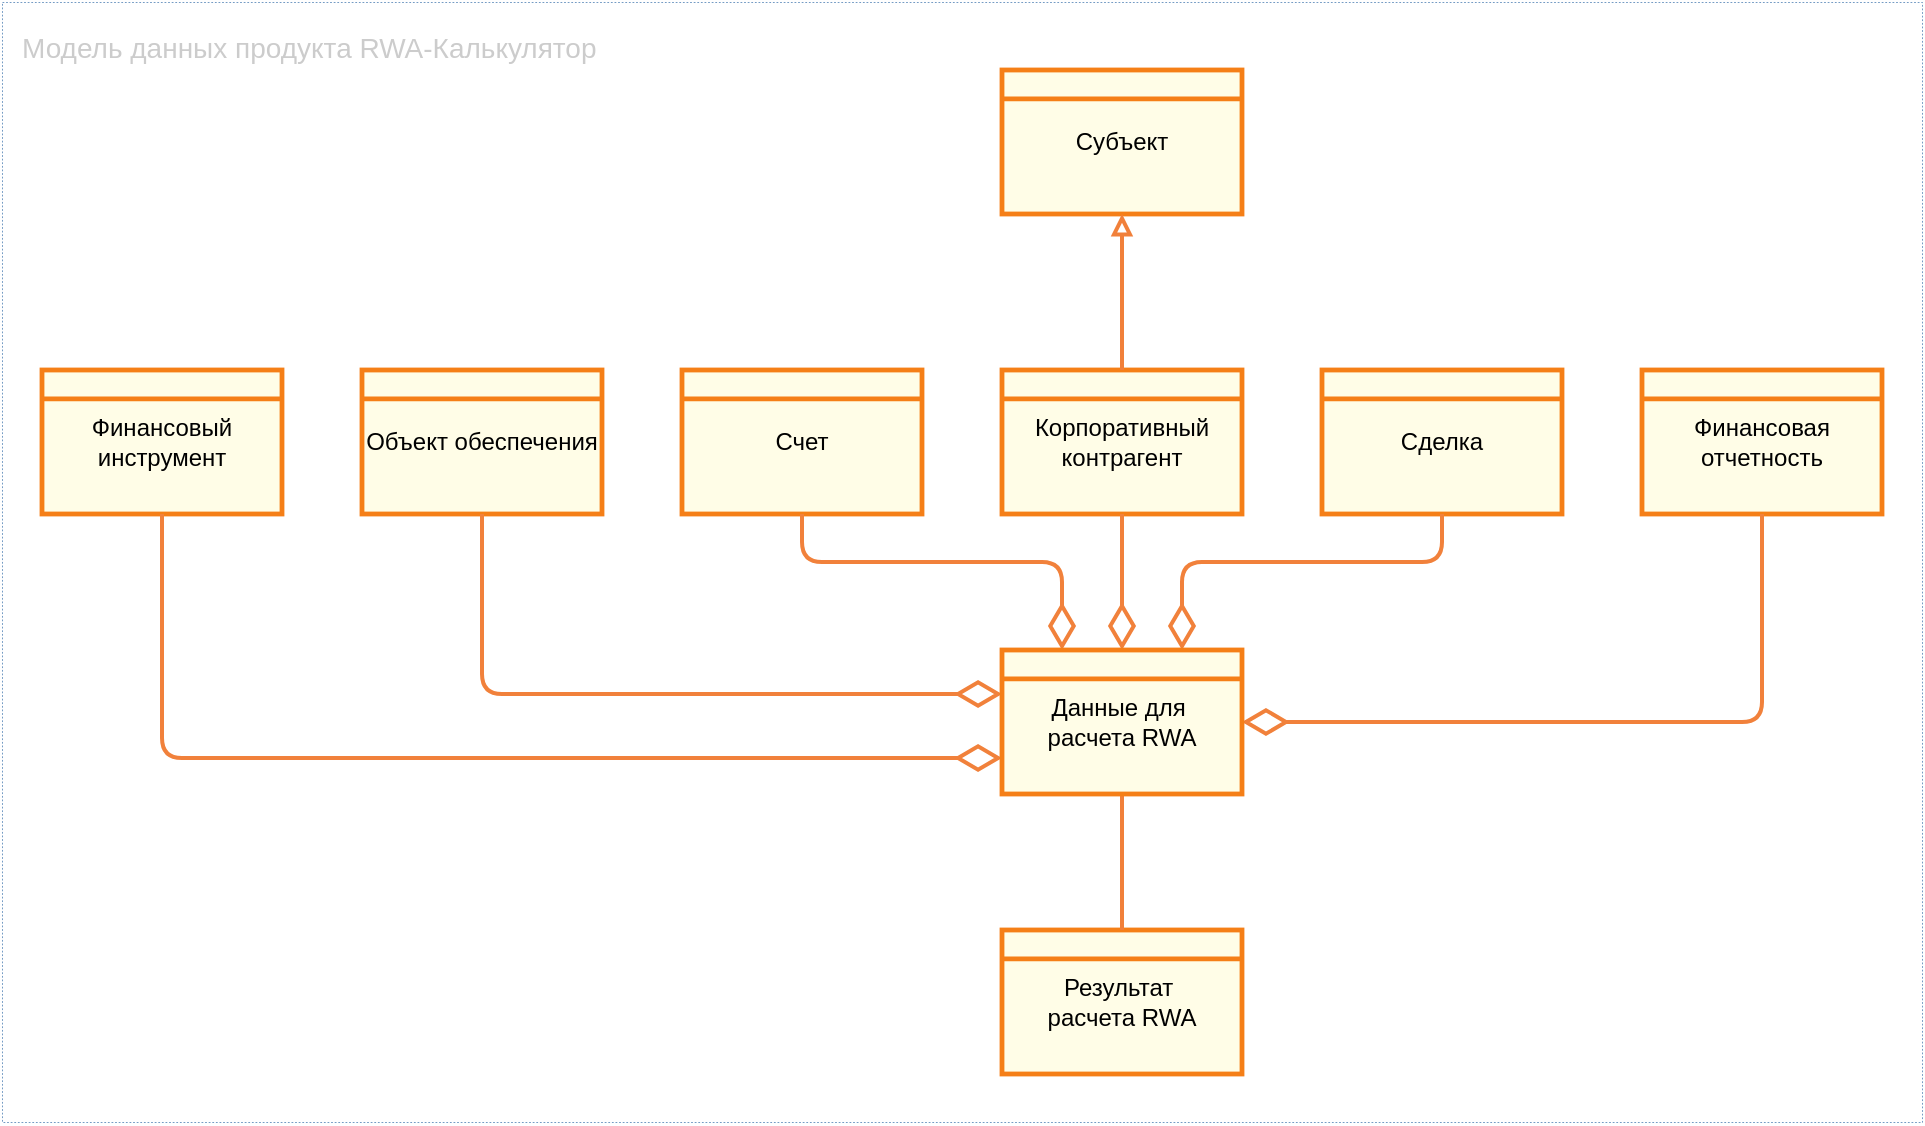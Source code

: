 <mxfile version="24.7.10">
  <diagram id="bzK7MumwzNh3SF-o2f7X" name="Страница — 1">
    <mxGraphModel dx="1462" dy="907" grid="1" gridSize="10" guides="1" tooltips="1" connect="1" arrows="1" fold="1" page="1" pageScale="1" pageWidth="827" pageHeight="1169" math="0" shadow="0">
      <root>
        <mxCell id="0" />
        <mxCell id="1" parent="0" />
        <mxCell id="wmAbtVpRN4bira7qT2nU-1" value="Модель данных продукта RWA-Калькулятор" style="rounded=0;whiteSpace=wrap;html=1;strokeWidth=0.3;strokeColor=#16589c;align=left;verticalAlign=top;spacingLeft=10;spacing=0;spacingTop=10;fontSize=14;fontColor=#CCCCCC;dashed=1;" vertex="1" parent="1">
          <mxGeometry width="960" height="560" as="geometry" />
        </mxCell>
        <mxCell id="TX88EJiZiFCL3D6xVfB5-1" value="Субъект" style="shape=stencil(tZXdboQgEIWfhtsGIdbetu5y22dAd7ZLV8GA+/f2RdBmq2JjIomJ4Rz5ZjI4A6K5OfEGEMGS14DoDhHycTFCgjGfxTeUrRWse/JWgrFf30ZrbpruWydeuRa8qMA7ptXqDDdxaHsG6XS6R/jdut1D81JJabcLJc0f58m3GC6kzQbfPQa/kNRHePwKfTINaFFDC7o3vIoIWwGPyc4iwsfkNBY5GjjbjJxEK8aYHA28XTFm+uUtYr9syZ70yzo4za0SGjE0L3h5/tLqIg+zKWk3A+d/1mE5nob9pHtdSigQluZHpWEhn6OoqlJVStulf7tYiFDG2G6fLRfYT+PA/jRjyT/7u+iesfBRw7tZPzEGu1ZXCFWUkqX4A6Gy99NTz+A1DFf8QIZDfUJnNjkap/ob1Ak/);whiteSpace=wrap;html=1;" parent="1" vertex="1">
          <mxGeometry x="500" y="10" width="120" height="120" as="geometry" />
        </mxCell>
        <mxCell id="TX88EJiZiFCL3D6xVfB5-2" value="Корпоративный контрагент" style="shape=stencil(tZXdboQgEIWfhtsGIdbetu5y22dAd7ZLV8GA+/f2RdBmq2JjIomJ4Rz5ZjI4A6K5OfEGEMGS14DoDhHycTFCgjGfxTeUrRWse/JWgrFf30ZrbpruWydeuRa8qMA7ptXqDDdxaHsG6XS6R/jdut1D81JJabcLJc0f58m3GC6kzQbfPQa/kNRHePwKfTINaFFDC7o3vIoIWwGPyc4iwsfkNBY5GjjbjJxEK8aYHA28XTFm+uUtYr9syZ70yzo4za0SGjE0L3h5/tLqIg+zKWk3A+d/1mE5nob9pHtdSigQluZHpWEhn6OoqlJVStulf7tYiFDG2G6fLRfYT+PA/jRjyT/7u+iesfBRw7tZPzEGu1ZXCFWUkqX4A6Gy99NTz+A1DFf8QIZDfUJnNjkap/ob1Ak/);whiteSpace=wrap;html=1;" parent="1" vertex="1">
          <mxGeometry x="500" y="160" width="120" height="120" as="geometry" />
        </mxCell>
        <mxCell id="TX88EJiZiFCL3D6xVfB5-3" style="edgeStyle=orthogonalEdgeStyle;rounded=1;orthogonalLoop=1;jettySize=auto;html=1;strokeColor=#f1803a;strokeWidth=2;endArrow=block;endFill=0;jumpSize=6;exitX=0.5;exitY=0.2;exitDx=0;exitDy=0;exitPerimeter=0;entryX=0.5;entryY=0.8;entryDx=0;entryDy=0;entryPerimeter=0;" parent="1" source="TX88EJiZiFCL3D6xVfB5-2" target="TX88EJiZiFCL3D6xVfB5-1" edge="1">
          <mxGeometry relative="1" as="geometry">
            <mxPoint x="320" y="300" as="sourcePoint" />
            <mxPoint x="320" y="260" as="targetPoint" />
          </mxGeometry>
        </mxCell>
        <mxCell id="TX88EJiZiFCL3D6xVfB5-4" value="Счет" style="shape=stencil(tZXdboQgEIWfhtsGIdbetu5y22dAd7ZLV8GA+/f2RdBmq2JjIomJ4Rz5ZjI4A6K5OfEGEMGS14DoDhHycTFCgjGfxTeUrRWse/JWgrFf30ZrbpruWydeuRa8qMA7ptXqDDdxaHsG6XS6R/jdut1D81JJabcLJc0f58m3GC6kzQbfPQa/kNRHePwKfTINaFFDC7o3vIoIWwGPyc4iwsfkNBY5GjjbjJxEK8aYHA28XTFm+uUtYr9syZ70yzo4za0SGjE0L3h5/tLqIg+zKWk3A+d/1mE5nob9pHtdSigQluZHpWEhn6OoqlJVStulf7tYiFDG2G6fLRfYT+PA/jRjyT/7u+iesfBRw7tZPzEGu1ZXCFWUkqX4A6Gy99NTz+A1DFf8QIZDfUJnNjkap/ob1Ak/);whiteSpace=wrap;html=1;" parent="1" vertex="1">
          <mxGeometry x="340" y="160" width="120" height="120" as="geometry" />
        </mxCell>
        <mxCell id="TX88EJiZiFCL3D6xVfB5-5" value="Объект обеспечения" style="shape=stencil(tZXdboQgEIWfhtsGIdbetu5y22dAd7ZLV8GA+/f2RdBmq2JjIomJ4Rz5ZjI4A6K5OfEGEMGS14DoDhHycTFCgjGfxTeUrRWse/JWgrFf30ZrbpruWydeuRa8qMA7ptXqDDdxaHsG6XS6R/jdut1D81JJabcLJc0f58m3GC6kzQbfPQa/kNRHePwKfTINaFFDC7o3vIoIWwGPyc4iwsfkNBY5GjjbjJxEK8aYHA28XTFm+uUtYr9syZ70yzo4za0SGjE0L3h5/tLqIg+zKWk3A+d/1mE5nob9pHtdSigQluZHpWEhn6OoqlJVStulf7tYiFDG2G6fLRfYT+PA/jRjyT/7u+iesfBRw7tZPzEGu1ZXCFWUkqX4A6Gy99NTz+A1DFf8QIZDfUJnNjkap/ob1Ak/);whiteSpace=wrap;html=1;" parent="1" vertex="1">
          <mxGeometry x="180" y="160" width="120" height="120" as="geometry" />
        </mxCell>
        <mxCell id="TX88EJiZiFCL3D6xVfB5-6" value="Финансовый инструмент" style="shape=stencil(tZXdboQgEIWfhtsGIdbetu5y22dAd7ZLV8GA+/f2RdBmq2JjIomJ4Rz5ZjI4A6K5OfEGEMGS14DoDhHycTFCgjGfxTeUrRWse/JWgrFf30ZrbpruWydeuRa8qMA7ptXqDDdxaHsG6XS6R/jdut1D81JJabcLJc0f58m3GC6kzQbfPQa/kNRHePwKfTINaFFDC7o3vIoIWwGPyc4iwsfkNBY5GjjbjJxEK8aYHA28XTFm+uUtYr9syZ70yzo4za0SGjE0L3h5/tLqIg+zKWk3A+d/1mE5nob9pHtdSigQluZHpWEhn6OoqlJVStulf7tYiFDG2G6fLRfYT+PA/jRjyT/7u+iesfBRw7tZPzEGu1ZXCFWUkqX4A6Gy99NTz+A1DFf8QIZDfUJnNjkap/ob1Ak/);whiteSpace=wrap;html=1;" parent="1" vertex="1">
          <mxGeometry x="20" y="160" width="120" height="120" as="geometry" />
        </mxCell>
        <mxCell id="TX88EJiZiFCL3D6xVfB5-7" value="Сделка" style="shape=stencil(tZXdboQgEIWfhtsGIdbetu5y22dAd7ZLV8GA+/f2RdBmq2JjIomJ4Rz5ZjI4A6K5OfEGEMGS14DoDhHycTFCgjGfxTeUrRWse/JWgrFf30ZrbpruWydeuRa8qMA7ptXqDDdxaHsG6XS6R/jdut1D81JJabcLJc0f58m3GC6kzQbfPQa/kNRHePwKfTINaFFDC7o3vIoIWwGPyc4iwsfkNBY5GjjbjJxEK8aYHA28XTFm+uUtYr9syZ70yzo4za0SGjE0L3h5/tLqIg+zKWk3A+d/1mE5nob9pHtdSigQluZHpWEhn6OoqlJVStulf7tYiFDG2G6fLRfYT+PA/jRjyT/7u+iesfBRw7tZPzEGu1ZXCFWUkqX4A6Gy99NTz+A1DFf8QIZDfUJnNjkap/ob1Ak/);whiteSpace=wrap;html=1;" parent="1" vertex="1">
          <mxGeometry x="660" y="160" width="120" height="120" as="geometry" />
        </mxCell>
        <mxCell id="TX88EJiZiFCL3D6xVfB5-8" value="Финансовая отчетность" style="shape=stencil(tZXdboQgEIWfhtsGIdbetu5y22dAd7ZLV8GA+/f2RdBmq2JjIomJ4Rz5ZjI4A6K5OfEGEMGS14DoDhHycTFCgjGfxTeUrRWse/JWgrFf30ZrbpruWydeuRa8qMA7ptXqDDdxaHsG6XS6R/jdut1D81JJabcLJc0f58m3GC6kzQbfPQa/kNRHePwKfTINaFFDC7o3vIoIWwGPyc4iwsfkNBY5GjjbjJxEK8aYHA28XTFm+uUtYr9syZ70yzo4za0SGjE0L3h5/tLqIg+zKWk3A+d/1mE5nob9pHtdSigQluZHpWEhn6OoqlJVStulf7tYiFDG2G6fLRfYT+PA/jRjyT/7u+iesfBRw7tZPzEGu1ZXCFWUkqX4A6Gy99NTz+A1DFf8QIZDfUJnNjkap/ob1Ak/);whiteSpace=wrap;html=1;" parent="1" vertex="1">
          <mxGeometry x="820" y="160" width="120" height="120" as="geometry" />
        </mxCell>
        <mxCell id="TX88EJiZiFCL3D6xVfB5-10" style="edgeStyle=orthogonalEdgeStyle;rounded=1;orthogonalLoop=1;jettySize=auto;html=1;exitX=0.5;exitY=0.8;exitDx=0;exitDy=0;exitPerimeter=0;entryX=0.5;entryY=0.2;entryDx=0;entryDy=0;entryPerimeter=0;endArrow=diamondThin;endFill=0;startSize=6;strokeColor=#f1813b;strokeWidth=2;endSize=18;" parent="1" source="TX88EJiZiFCL3D6xVfB5-2" edge="1">
          <mxGeometry relative="1" as="geometry">
            <mxPoint x="380" y="398" as="sourcePoint" />
            <mxPoint x="560" y="324" as="targetPoint" />
          </mxGeometry>
        </mxCell>
        <mxCell id="TX88EJiZiFCL3D6xVfB5-11" style="edgeStyle=orthogonalEdgeStyle;rounded=1;orthogonalLoop=1;jettySize=auto;html=1;exitX=0.5;exitY=0.8;exitDx=0;exitDy=0;exitPerimeter=0;entryX=0.75;entryY=0.2;entryDx=0;entryDy=0;entryPerimeter=0;endArrow=diamondThin;endFill=0;startSize=6;strokeColor=#f1813b;strokeWidth=2;endSize=18;" parent="1" source="TX88EJiZiFCL3D6xVfB5-7" edge="1">
          <mxGeometry relative="1" as="geometry">
            <mxPoint x="380" y="418" as="sourcePoint" />
            <mxPoint x="590" y="324" as="targetPoint" />
            <Array as="points">
              <mxPoint x="720" y="280" />
              <mxPoint x="590" y="280" />
            </Array>
          </mxGeometry>
        </mxCell>
        <mxCell id="TX88EJiZiFCL3D6xVfB5-12" style="edgeStyle=orthogonalEdgeStyle;rounded=1;orthogonalLoop=1;jettySize=auto;html=1;exitX=0.5;exitY=0.8;exitDx=0;exitDy=0;exitPerimeter=0;entryX=0.25;entryY=0.2;entryDx=0;entryDy=0;entryPerimeter=0;endArrow=diamondThin;endFill=0;startSize=6;strokeColor=#f1813b;strokeWidth=2;endSize=18;" parent="1" source="TX88EJiZiFCL3D6xVfB5-4" edge="1">
          <mxGeometry relative="1" as="geometry">
            <mxPoint x="280" y="398" as="sourcePoint" />
            <mxPoint x="530" y="324" as="targetPoint" />
            <Array as="points">
              <mxPoint x="400" y="280" />
              <mxPoint x="530" y="280" />
            </Array>
          </mxGeometry>
        </mxCell>
        <mxCell id="TX88EJiZiFCL3D6xVfB5-13" style="edgeStyle=orthogonalEdgeStyle;rounded=1;orthogonalLoop=1;jettySize=auto;html=1;endArrow=diamondThin;endFill=0;startSize=6;strokeColor=#f1813b;strokeWidth=2;endSize=18;entryX=0;entryY=0.35;entryDx=0;entryDy=0;entryPerimeter=0;exitX=0.5;exitY=0.8;exitDx=0;exitDy=0;exitPerimeter=0;" parent="1" source="TX88EJiZiFCL3D6xVfB5-5" edge="1">
          <mxGeometry relative="1" as="geometry">
            <mxPoint x="240" y="260" as="sourcePoint" />
            <mxPoint x="500" y="346" as="targetPoint" />
            <Array as="points">
              <mxPoint x="240" y="346" />
            </Array>
          </mxGeometry>
        </mxCell>
        <mxCell id="TX88EJiZiFCL3D6xVfB5-14" style="edgeStyle=orthogonalEdgeStyle;rounded=1;orthogonalLoop=1;jettySize=auto;html=1;exitX=0.5;exitY=0.8;exitDx=0;exitDy=0;exitPerimeter=0;entryX=0;entryY=0.65;entryDx=0;entryDy=0;entryPerimeter=0;endArrow=diamondThin;endFill=0;startSize=6;strokeColor=#f1813b;strokeWidth=2;endSize=18;" parent="1" source="TX88EJiZiFCL3D6xVfB5-6" target="BNi9klDyznp7EfWRgSv3-3" edge="1">
          <mxGeometry relative="1" as="geometry">
            <mxPoint y="300.0" as="sourcePoint" />
            <mxPoint x="420" y="422" as="targetPoint" />
            <Array as="points">
              <mxPoint x="80" y="378" />
            </Array>
          </mxGeometry>
        </mxCell>
        <mxCell id="TX88EJiZiFCL3D6xVfB5-15" style="edgeStyle=orthogonalEdgeStyle;rounded=1;orthogonalLoop=1;jettySize=auto;html=1;exitX=0.5;exitY=0.8;exitDx=0;exitDy=0;exitPerimeter=0;entryX=1;entryY=0.5;entryDx=0;entryDy=0;entryPerimeter=0;endArrow=diamondThin;endFill=0;startSize=6;strokeColor=#f1813b;strokeWidth=2;endSize=18;" parent="1" source="TX88EJiZiFCL3D6xVfB5-8" edge="1">
          <mxGeometry relative="1" as="geometry">
            <mxPoint x="780" y="418" as="sourcePoint" />
            <mxPoint x="620" y="360" as="targetPoint" />
            <Array as="points">
              <mxPoint x="880" y="360" />
            </Array>
          </mxGeometry>
        </mxCell>
        <mxCell id="TX88EJiZiFCL3D6xVfB5-16" value="Результат&amp;nbsp;&lt;div&gt;расчета RWA&lt;/div&gt;" style="shape=stencil(tZXdboQgEIWfhtsGIdbetu5y22dAd7ZLV8GA+/f2RdBmq2JjIomJ4Rz5ZjI4A6K5OfEGEMGS14DoDhHycTFCgjGfxTeUrRWse/JWgrFf30ZrbpruWydeuRa8qMA7ptXqDDdxaHsG6XS6R/jdut1D81JJabcLJc0f58m3GC6kzQbfPQa/kNRHePwKfTINaFFDC7o3vIoIWwGPyc4iwsfkNBY5GjjbjJxEK8aYHA28XTFm+uUtYr9syZ70yzo4za0SGjE0L3h5/tLqIg+zKWk3A+d/1mE5nob9pHtdSigQluZHpWEhn6OoqlJVStulf7tYiFDG2G6fLRfYT+PA/jRjyT/7u+iesfBRw7tZPzEGu1ZXCFWUkqX4A6Gy99NTz+A1DFf8QIZDfUJnNjkap/ob1Ak/);whiteSpace=wrap;html=1;" parent="1" vertex="1">
          <mxGeometry x="500" y="440" width="120" height="120" as="geometry" />
        </mxCell>
        <mxCell id="TX88EJiZiFCL3D6xVfB5-17" style="edgeStyle=orthogonalEdgeStyle;rounded=1;orthogonalLoop=1;jettySize=auto;html=1;strokeColor=#f1803a;strokeWidth=2;endArrow=none;endFill=0;jumpSize=6;exitX=0.5;exitY=0.2;exitDx=0;exitDy=0;exitPerimeter=0;entryX=0.5;entryY=0.8;entryDx=0;entryDy=0;entryPerimeter=0;" parent="1" source="TX88EJiZiFCL3D6xVfB5-16" target="BNi9klDyznp7EfWRgSv3-3" edge="1">
          <mxGeometry relative="1" as="geometry">
            <mxPoint x="560" y="440" as="sourcePoint" />
            <mxPoint x="560" y="400" as="targetPoint" />
          </mxGeometry>
        </mxCell>
        <mxCell id="BNi9klDyznp7EfWRgSv3-3" value="Данные для&amp;nbsp;&lt;div&gt;расчета RWA&lt;/div&gt;" style="shape=stencil(tZXRboMgFIafhtsFIdbdbrbc9hnQnq6sCgZsu739EHTpVFxMJDEx/L985+TgOSCamwtvABEseQ2I7hEh7zcjJBhzLD6hbK1g3Yu3Eoz9+jFac9N03zrxzrXgRQXeMa1WV3iIU9szSKfTA8Jv1u0empdKSrtdKGn+OE++xXAhbTb4y2PwC0l9hO9foU+mAS1qaEH3hlcRYSvgMdlZRPiITNNY5Gjg3WbkJFoxxuRo4O2KMdMvrxH7ZUv2pF/WwWluldCIoXnBy+uHVjd5mk1Juxk4/7MOy/E07CfdbimhQFian5WGhXzOoqpKVSltl/7tYiFCGWP7Q7ZcYD+NA/vTjCX/7O+ie8bCRw3vZv3EGOxa3SFUUUqW4g+Eyt5PTz2D1zBc8QMZDvUJndnkaJzqb1An/AA=);whiteSpace=wrap;html=1;" parent="1" vertex="1">
          <mxGeometry x="500" y="300" width="120" height="120" as="geometry" />
        </mxCell>
      </root>
    </mxGraphModel>
  </diagram>
</mxfile>

